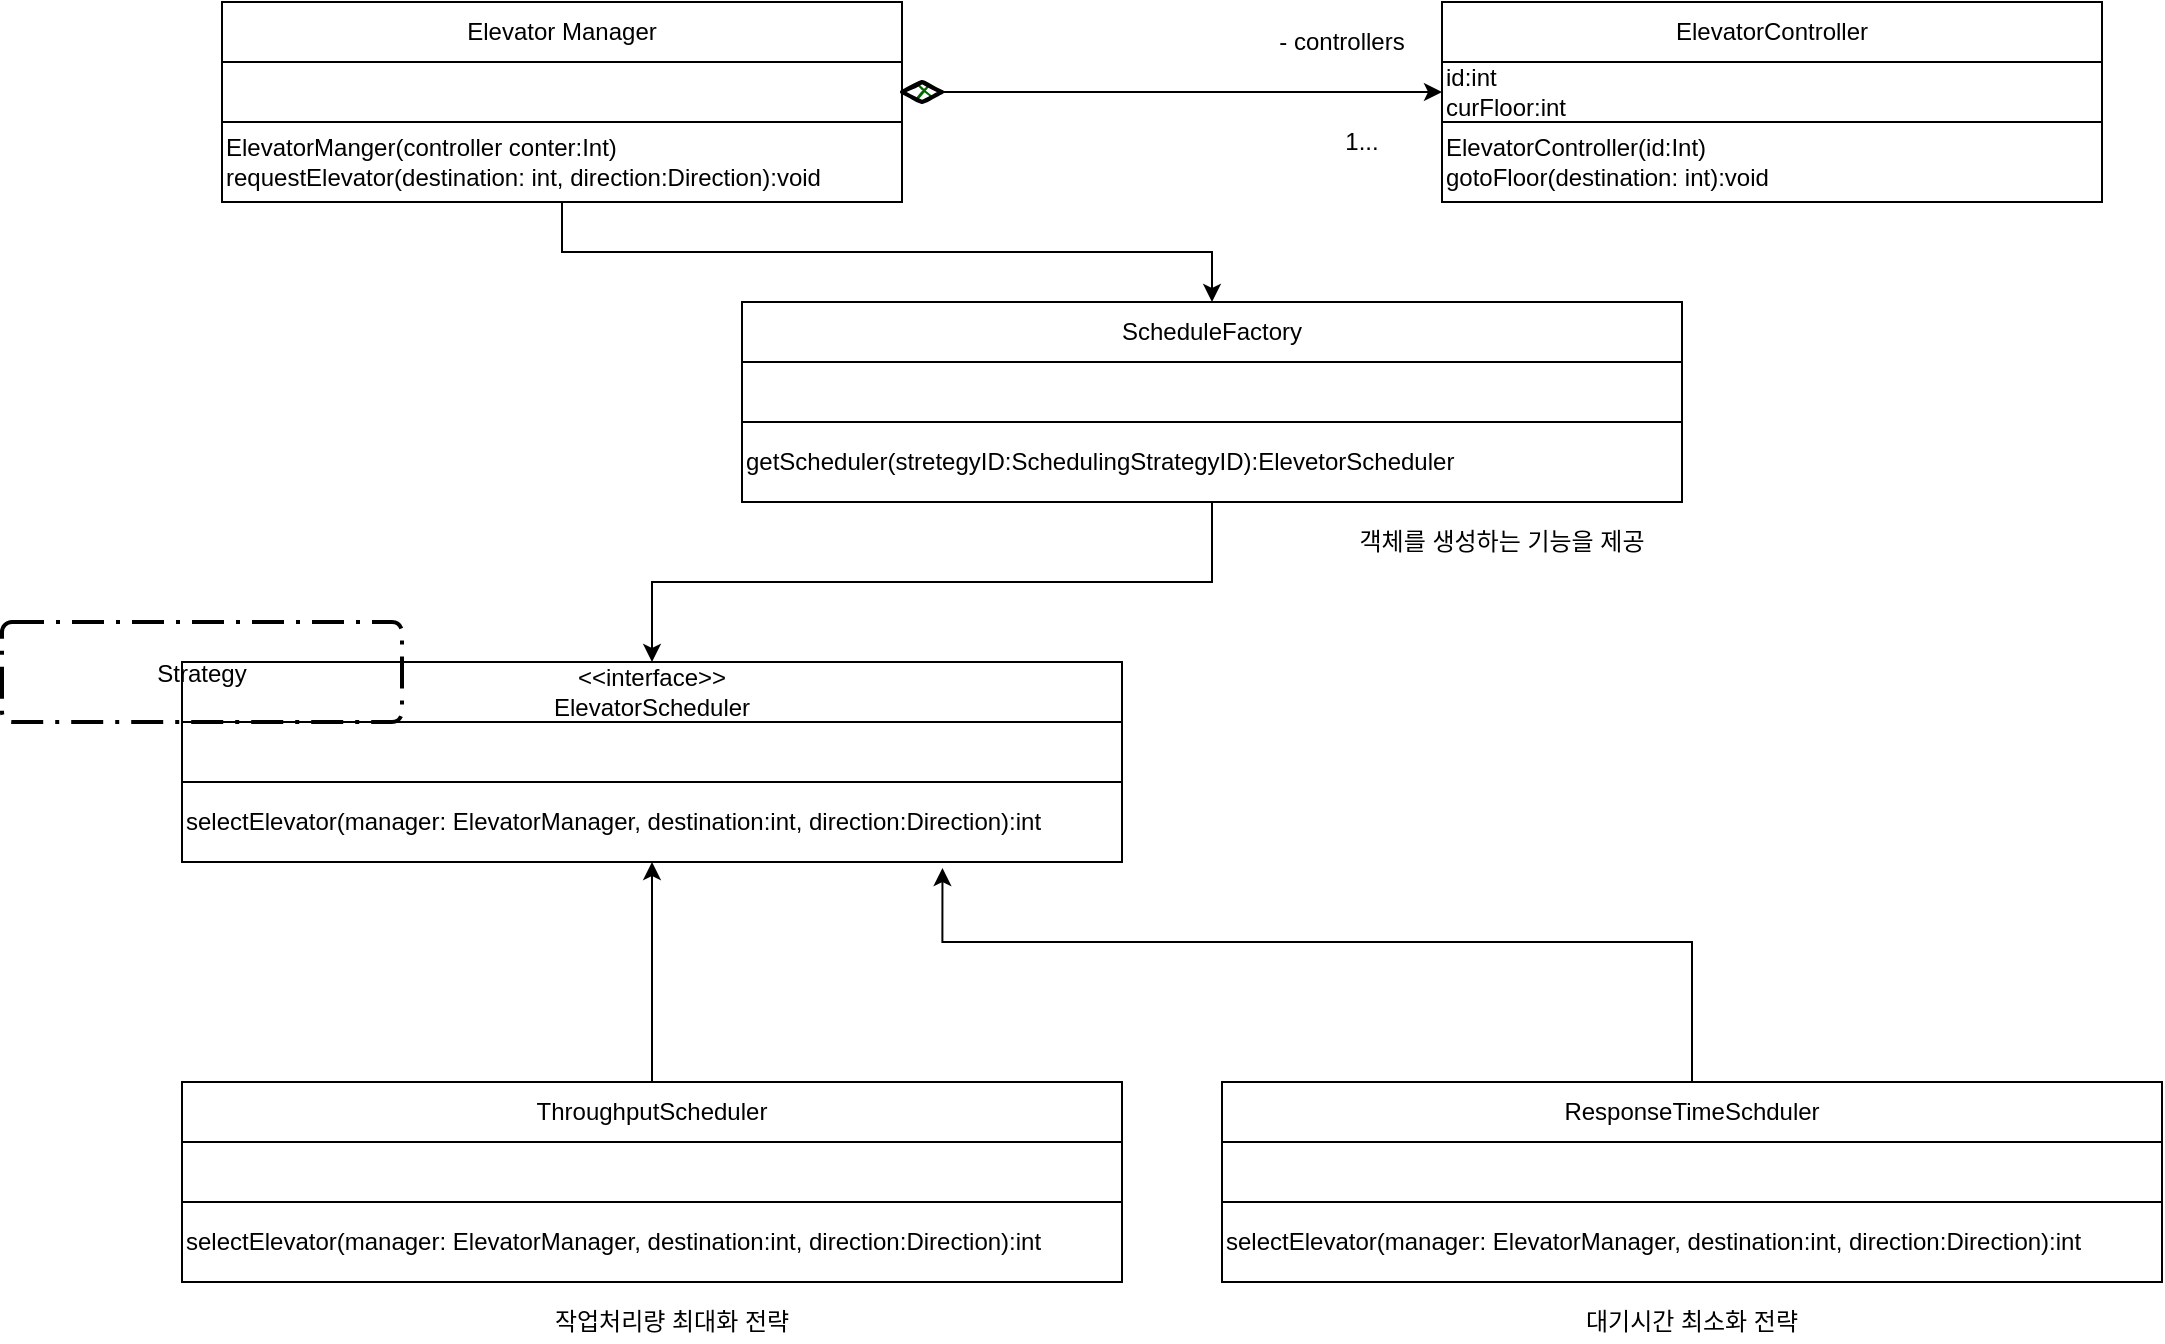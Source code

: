 <mxfile version="14.4.5" type="github">
  <diagram id="qwjXpjzYTB8J1yrfIVx8" name="Page-1">
    <mxGraphModel dx="1673" dy="865" grid="1" gridSize="10" guides="1" tooltips="1" connect="1" arrows="1" fold="1" page="1" pageScale="1" pageWidth="827" pageHeight="1169" math="0" shadow="0">
      <root>
        <mxCell id="0" />
        <mxCell id="1" parent="0" />
        <mxCell id="ua9Ke9GlhCK5-_38lQET-1" value="Elevator Manager" style="rounded=0;whiteSpace=wrap;html=1;align=center;" vertex="1" parent="1">
          <mxGeometry x="130" y="110" width="340" height="30" as="geometry" />
        </mxCell>
        <mxCell id="ua9Ke9GlhCK5-_38lQET-2" style="edgeStyle=orthogonalEdgeStyle;rounded=0;orthogonalLoop=1;jettySize=auto;html=1;" edge="1" parent="1" source="ua9Ke9GlhCK5-_38lQET-20" target="ua9Ke9GlhCK5-_38lQET-7">
          <mxGeometry relative="1" as="geometry" />
        </mxCell>
        <mxCell id="ua9Ke9GlhCK5-_38lQET-3" value="" style="rounded=0;whiteSpace=wrap;html=1;align=left;" vertex="1" parent="1">
          <mxGeometry x="130" y="140" width="340" height="30" as="geometry" />
        </mxCell>
        <mxCell id="ua9Ke9GlhCK5-_38lQET-4" style="edgeStyle=orthogonalEdgeStyle;rounded=0;orthogonalLoop=1;jettySize=auto;html=1;entryX=0.5;entryY=0;entryDx=0;entryDy=0;" edge="1" parent="1" source="ua9Ke9GlhCK5-_38lQET-5" target="ua9Ke9GlhCK5-_38lQET-26">
          <mxGeometry relative="1" as="geometry" />
        </mxCell>
        <mxCell id="ua9Ke9GlhCK5-_38lQET-5" value="&lt;div&gt;ElevatorManger(controller conter:Int)&lt;/div&gt;&lt;div&gt;requestElevator(destination: int, direction:Direction):void&lt;br&gt;&lt;/div&gt;" style="rounded=0;whiteSpace=wrap;html=1;align=left;" vertex="1" parent="1">
          <mxGeometry x="130" y="170" width="340" height="40" as="geometry" />
        </mxCell>
        <mxCell id="ua9Ke9GlhCK5-_38lQET-6" value="ElevatorController" style="rounded=0;whiteSpace=wrap;html=1;align=center;" vertex="1" parent="1">
          <mxGeometry x="740" y="110" width="330" height="30" as="geometry" />
        </mxCell>
        <mxCell id="ua9Ke9GlhCK5-_38lQET-7" value="&lt;div&gt;id:int&lt;/div&gt;&lt;div&gt;curFloor:int&lt;br&gt;&lt;/div&gt;" style="rounded=0;whiteSpace=wrap;html=1;align=left;" vertex="1" parent="1">
          <mxGeometry x="740" y="140" width="330" height="30" as="geometry" />
        </mxCell>
        <mxCell id="ua9Ke9GlhCK5-_38lQET-8" value="&lt;div&gt;ElevatorController(id:Int)&lt;/div&gt;&lt;div&gt;gotoFloor(destination: int):void&lt;br&gt;&lt;/div&gt;" style="rounded=0;whiteSpace=wrap;html=1;align=left;" vertex="1" parent="1">
          <mxGeometry x="740" y="170" width="330" height="40" as="geometry" />
        </mxCell>
        <mxCell id="ua9Ke9GlhCK5-_38lQET-9" value="&lt;div&gt;&amp;lt;&amp;lt;interface&amp;gt;&amp;gt;&lt;br&gt;&lt;/div&gt;&lt;div&gt;ElevatorScheduler&lt;/div&gt;" style="rounded=0;whiteSpace=wrap;html=1;align=center;" vertex="1" parent="1">
          <mxGeometry x="110" y="440" width="470" height="30" as="geometry" />
        </mxCell>
        <mxCell id="ua9Ke9GlhCK5-_38lQET-10" value="" style="rounded=0;whiteSpace=wrap;html=1;align=left;" vertex="1" parent="1">
          <mxGeometry x="110" y="470" width="470" height="30" as="geometry" />
        </mxCell>
        <mxCell id="ua9Ke9GlhCK5-_38lQET-11" value="selectElevator(manager: ElevatorManager, destination:int, direction:Direction):int" style="rounded=0;whiteSpace=wrap;html=1;align=left;" vertex="1" parent="1">
          <mxGeometry x="110" y="500" width="470" height="40" as="geometry" />
        </mxCell>
        <mxCell id="ua9Ke9GlhCK5-_38lQET-12" style="edgeStyle=orthogonalEdgeStyle;rounded=0;orthogonalLoop=1;jettySize=auto;html=1;entryX=0.5;entryY=1;entryDx=0;entryDy=0;" edge="1" parent="1" source="ua9Ke9GlhCK5-_38lQET-13" target="ua9Ke9GlhCK5-_38lQET-11">
          <mxGeometry relative="1" as="geometry" />
        </mxCell>
        <mxCell id="ua9Ke9GlhCK5-_38lQET-13" value="&lt;div&gt;ThroughputScheduler&lt;br&gt;&lt;/div&gt;" style="rounded=0;whiteSpace=wrap;html=1;align=center;" vertex="1" parent="1">
          <mxGeometry x="110" y="650" width="470" height="30" as="geometry" />
        </mxCell>
        <mxCell id="ua9Ke9GlhCK5-_38lQET-14" value="" style="rounded=0;whiteSpace=wrap;html=1;align=left;" vertex="1" parent="1">
          <mxGeometry x="110" y="680" width="470" height="30" as="geometry" />
        </mxCell>
        <mxCell id="ua9Ke9GlhCK5-_38lQET-15" value="selectElevator(manager: ElevatorManager, destination:int, direction:Direction):int" style="rounded=0;whiteSpace=wrap;html=1;align=left;" vertex="1" parent="1">
          <mxGeometry x="110" y="710" width="470" height="40" as="geometry" />
        </mxCell>
        <mxCell id="ua9Ke9GlhCK5-_38lQET-16" style="edgeStyle=orthogonalEdgeStyle;rounded=0;orthogonalLoop=1;jettySize=auto;html=1;entryX=0.809;entryY=1.075;entryDx=0;entryDy=0;entryPerimeter=0;" edge="1" parent="1" source="ua9Ke9GlhCK5-_38lQET-17" target="ua9Ke9GlhCK5-_38lQET-11">
          <mxGeometry relative="1" as="geometry">
            <Array as="points">
              <mxPoint x="865" y="580" />
              <mxPoint x="490" y="580" />
            </Array>
          </mxGeometry>
        </mxCell>
        <mxCell id="ua9Ke9GlhCK5-_38lQET-17" value="&lt;div&gt;ResponseTimeSchduler&lt;/div&gt;" style="rounded=0;whiteSpace=wrap;html=1;align=center;" vertex="1" parent="1">
          <mxGeometry x="630" y="650" width="470" height="30" as="geometry" />
        </mxCell>
        <mxCell id="ua9Ke9GlhCK5-_38lQET-18" value="" style="rounded=0;whiteSpace=wrap;html=1;align=left;" vertex="1" parent="1">
          <mxGeometry x="630" y="680" width="470" height="30" as="geometry" />
        </mxCell>
        <mxCell id="ua9Ke9GlhCK5-_38lQET-19" value="selectElevator(manager: ElevatorManager, destination:int, direction:Direction):int" style="rounded=0;whiteSpace=wrap;html=1;align=left;" vertex="1" parent="1">
          <mxGeometry x="630" y="710" width="470" height="40" as="geometry" />
        </mxCell>
        <mxCell id="ua9Ke9GlhCK5-_38lQET-20" value="" style="rhombus;whiteSpace=wrap;html=1;strokeWidth=2;fillWeight=-1;hachureGap=8;fillStyle=cross-hatch;fillColor=#006600;sketch=1;align=left;" vertex="1" parent="1">
          <mxGeometry x="470" y="150" width="20" height="10" as="geometry" />
        </mxCell>
        <mxCell id="ua9Ke9GlhCK5-_38lQET-21" value="- controllers" style="text;html=1;strokeColor=none;fillColor=none;align=center;verticalAlign=middle;whiteSpace=wrap;rounded=0;" vertex="1" parent="1">
          <mxGeometry x="650" y="120" width="80" height="20" as="geometry" />
        </mxCell>
        <mxCell id="ua9Ke9GlhCK5-_38lQET-22" value="1..." style="text;html=1;strokeColor=none;fillColor=none;align=center;verticalAlign=middle;whiteSpace=wrap;rounded=0;" vertex="1" parent="1">
          <mxGeometry x="680" y="170" width="40" height="20" as="geometry" />
        </mxCell>
        <mxCell id="ua9Ke9GlhCK5-_38lQET-23" value="Strategy" style="rounded=1;arcSize=10;dashed=1;strokeColor=#000000;fillColor=none;gradientColor=none;dashPattern=8 3 1 3;strokeWidth=2;align=center;" vertex="1" parent="1">
          <mxGeometry x="20" y="420" width="200" height="50" as="geometry" />
        </mxCell>
        <mxCell id="ua9Ke9GlhCK5-_38lQET-24" value="작업처리량 최대화 전략" style="text;html=1;strokeColor=none;fillColor=none;align=center;verticalAlign=middle;whiteSpace=wrap;rounded=0;" vertex="1" parent="1">
          <mxGeometry x="240" y="760" width="230" height="20" as="geometry" />
        </mxCell>
        <mxCell id="ua9Ke9GlhCK5-_38lQET-25" value="대기시간 최소화 전략" style="text;html=1;strokeColor=none;fillColor=none;align=center;verticalAlign=middle;whiteSpace=wrap;rounded=0;" vertex="1" parent="1">
          <mxGeometry x="750" y="760" width="230" height="20" as="geometry" />
        </mxCell>
        <mxCell id="ua9Ke9GlhCK5-_38lQET-26" value="ScheduleFactory" style="rounded=0;whiteSpace=wrap;html=1;align=center;" vertex="1" parent="1">
          <mxGeometry x="390" y="260" width="470" height="30" as="geometry" />
        </mxCell>
        <mxCell id="ua9Ke9GlhCK5-_38lQET-27" value="" style="rounded=0;whiteSpace=wrap;html=1;align=left;" vertex="1" parent="1">
          <mxGeometry x="390" y="290" width="470" height="30" as="geometry" />
        </mxCell>
        <mxCell id="ua9Ke9GlhCK5-_38lQET-28" style="edgeStyle=orthogonalEdgeStyle;rounded=0;orthogonalLoop=1;jettySize=auto;html=1;entryX=0.5;entryY=0;entryDx=0;entryDy=0;" edge="1" parent="1" source="ua9Ke9GlhCK5-_38lQET-29" target="ua9Ke9GlhCK5-_38lQET-9">
          <mxGeometry relative="1" as="geometry" />
        </mxCell>
        <mxCell id="ua9Ke9GlhCK5-_38lQET-29" value="&lt;div&gt;getScheduler(stretegyID:SchedulingStrategyID):ElevetorScheduler&lt;/div&gt;" style="rounded=0;whiteSpace=wrap;html=1;align=left;" vertex="1" parent="1">
          <mxGeometry x="390" y="320" width="470" height="40" as="geometry" />
        </mxCell>
        <mxCell id="ua9Ke9GlhCK5-_38lQET-30" value="객체를 생성하는 기능을 제공" style="text;html=1;strokeColor=none;fillColor=none;align=center;verticalAlign=middle;whiteSpace=wrap;rounded=0;" vertex="1" parent="1">
          <mxGeometry x="680" y="360" width="180" height="40" as="geometry" />
        </mxCell>
      </root>
    </mxGraphModel>
  </diagram>
</mxfile>
